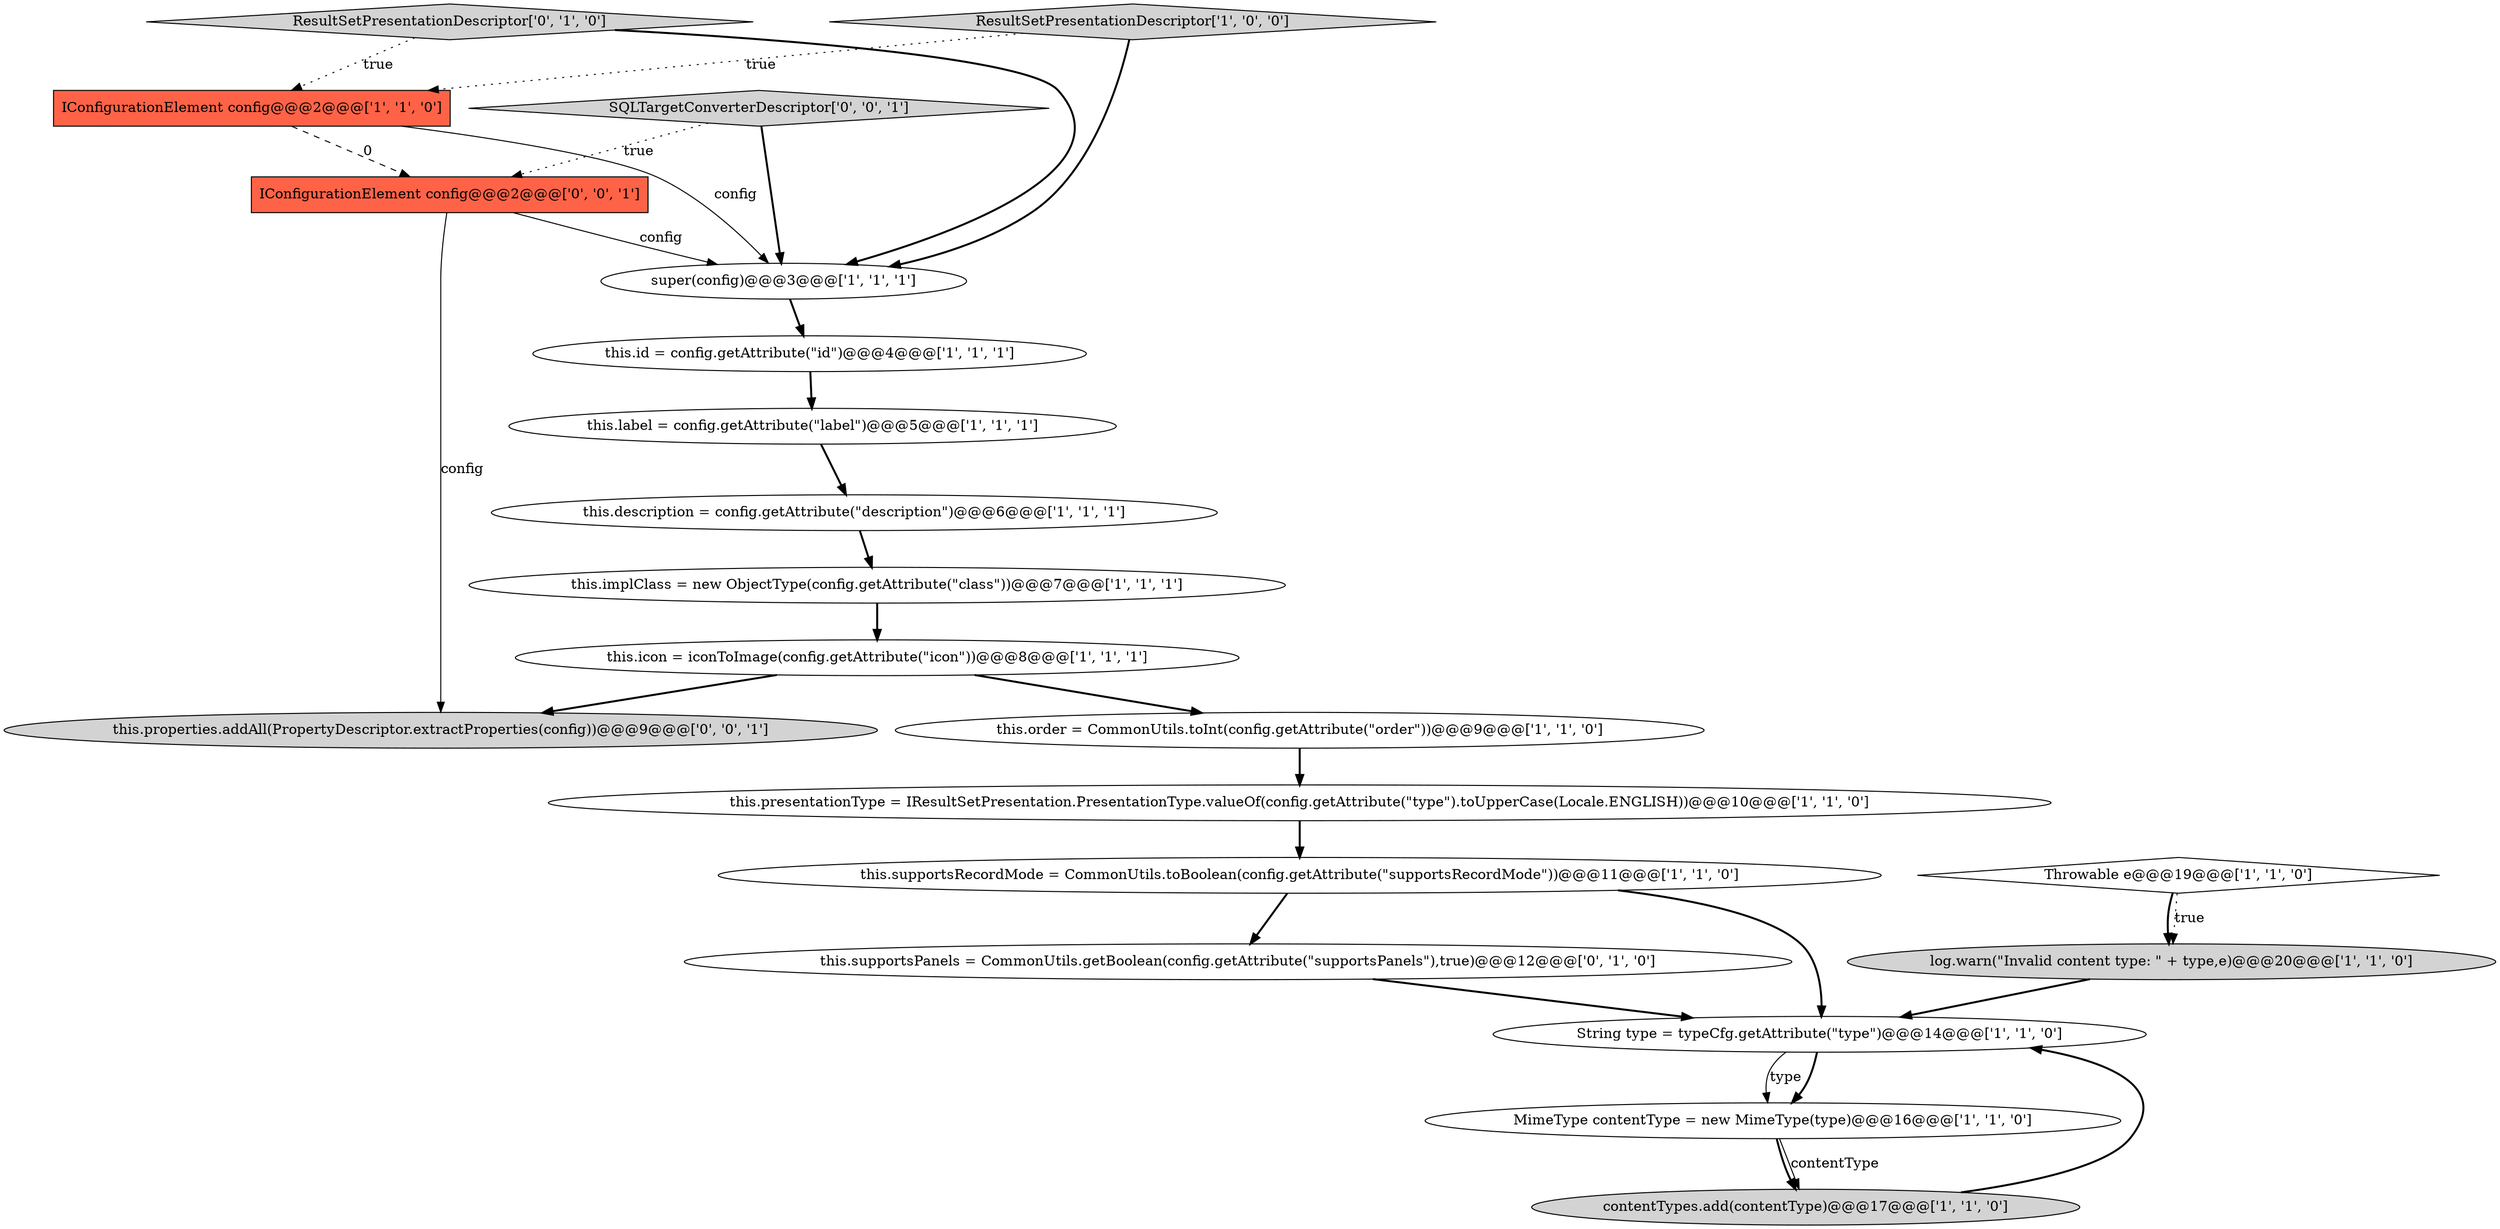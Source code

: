digraph {
19 [style = filled, label = "SQLTargetConverterDescriptor['0', '0', '1']", fillcolor = lightgray, shape = diamond image = "AAA0AAABBB3BBB"];
20 [style = filled, label = "IConfigurationElement config@@@2@@@['0', '0', '1']", fillcolor = tomato, shape = box image = "AAA0AAABBB3BBB"];
9 [style = filled, label = "this.implClass = new ObjectType(config.getAttribute(\"class\"))@@@7@@@['1', '1', '1']", fillcolor = white, shape = ellipse image = "AAA0AAABBB1BBB"];
10 [style = filled, label = "this.icon = iconToImage(config.getAttribute(\"icon\"))@@@8@@@['1', '1', '1']", fillcolor = white, shape = ellipse image = "AAA0AAABBB1BBB"];
5 [style = filled, label = "MimeType contentType = new MimeType(type)@@@16@@@['1', '1', '0']", fillcolor = white, shape = ellipse image = "AAA0AAABBB1BBB"];
11 [style = filled, label = "IConfigurationElement config@@@2@@@['1', '1', '0']", fillcolor = tomato, shape = box image = "AAA0AAABBB1BBB"];
14 [style = filled, label = "this.order = CommonUtils.toInt(config.getAttribute(\"order\"))@@@9@@@['1', '1', '0']", fillcolor = white, shape = ellipse image = "AAA0AAABBB1BBB"];
4 [style = filled, label = "this.presentationType = IResultSetPresentation.PresentationType.valueOf(config.getAttribute(\"type\").toUpperCase(Locale.ENGLISH))@@@10@@@['1', '1', '0']", fillcolor = white, shape = ellipse image = "AAA0AAABBB1BBB"];
8 [style = filled, label = "this.id = config.getAttribute(\"id\")@@@4@@@['1', '1', '1']", fillcolor = white, shape = ellipse image = "AAA0AAABBB1BBB"];
17 [style = filled, label = "this.supportsPanels = CommonUtils.getBoolean(config.getAttribute(\"supportsPanels\"),true)@@@12@@@['0', '1', '0']", fillcolor = white, shape = ellipse image = "AAA1AAABBB2BBB"];
3 [style = filled, label = "contentTypes.add(contentType)@@@17@@@['1', '1', '0']", fillcolor = lightgray, shape = ellipse image = "AAA0AAABBB1BBB"];
15 [style = filled, label = "this.supportsRecordMode = CommonUtils.toBoolean(config.getAttribute(\"supportsRecordMode\"))@@@11@@@['1', '1', '0']", fillcolor = white, shape = ellipse image = "AAA0AAABBB1BBB"];
13 [style = filled, label = "Throwable e@@@19@@@['1', '1', '0']", fillcolor = white, shape = diamond image = "AAA0AAABBB1BBB"];
16 [style = filled, label = "ResultSetPresentationDescriptor['0', '1', '0']", fillcolor = lightgray, shape = diamond image = "AAA0AAABBB2BBB"];
6 [style = filled, label = "ResultSetPresentationDescriptor['1', '0', '0']", fillcolor = lightgray, shape = diamond image = "AAA0AAABBB1BBB"];
1 [style = filled, label = "this.description = config.getAttribute(\"description\")@@@6@@@['1', '1', '1']", fillcolor = white, shape = ellipse image = "AAA0AAABBB1BBB"];
2 [style = filled, label = "String type = typeCfg.getAttribute(\"type\")@@@14@@@['1', '1', '0']", fillcolor = white, shape = ellipse image = "AAA0AAABBB1BBB"];
7 [style = filled, label = "this.label = config.getAttribute(\"label\")@@@5@@@['1', '1', '1']", fillcolor = white, shape = ellipse image = "AAA0AAABBB1BBB"];
18 [style = filled, label = "this.properties.addAll(PropertyDescriptor.extractProperties(config))@@@9@@@['0', '0', '1']", fillcolor = lightgray, shape = ellipse image = "AAA0AAABBB3BBB"];
0 [style = filled, label = "log.warn(\"Invalid content type: \" + type,e)@@@20@@@['1', '1', '0']", fillcolor = lightgray, shape = ellipse image = "AAA0AAABBB1BBB"];
12 [style = filled, label = "super(config)@@@3@@@['1', '1', '1']", fillcolor = white, shape = ellipse image = "AAA0AAABBB1BBB"];
1->9 [style = bold, label=""];
11->20 [style = dashed, label="0"];
3->2 [style = bold, label=""];
13->0 [style = bold, label=""];
2->5 [style = bold, label=""];
5->3 [style = solid, label="contentType"];
2->5 [style = solid, label="type"];
15->2 [style = bold, label=""];
19->20 [style = dotted, label="true"];
10->18 [style = bold, label=""];
11->12 [style = solid, label="config"];
16->12 [style = bold, label=""];
20->12 [style = solid, label="config"];
13->0 [style = dotted, label="true"];
6->12 [style = bold, label=""];
20->18 [style = solid, label="config"];
16->11 [style = dotted, label="true"];
17->2 [style = bold, label=""];
8->7 [style = bold, label=""];
5->3 [style = bold, label=""];
7->1 [style = bold, label=""];
14->4 [style = bold, label=""];
0->2 [style = bold, label=""];
4->15 [style = bold, label=""];
19->12 [style = bold, label=""];
12->8 [style = bold, label=""];
10->14 [style = bold, label=""];
9->10 [style = bold, label=""];
6->11 [style = dotted, label="true"];
15->17 [style = bold, label=""];
}
